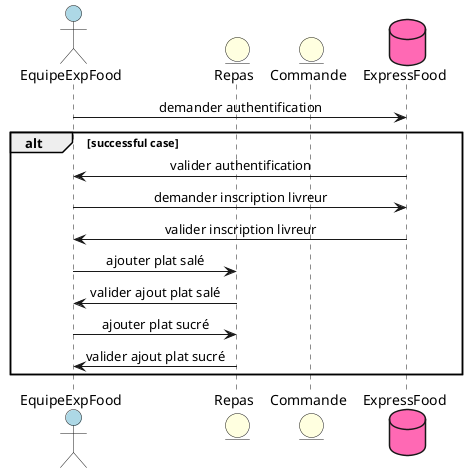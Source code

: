 @startuml EquipeExpFood

skinparam responseMessageBelowArrow true
skinparam SequenceMessageAlignment center

actor EquipeExpFood as EquipeExpFood #LightBlue

entity Repas as Repas #LightYellow
entity Commande as Commande #LightYellow

database ExpressFood as ExpressFood #HotPink

EquipeExpFood -> ExpressFood: demander authentification
alt successful case
ExpressFood -> EquipeExpFood: valider authentification 

EquipeExpFood -> ExpressFood: demander inscription livreur
ExpressFood -> EquipeExpFood: valider inscription livreur

EquipeExpFood -> Repas: ajouter plat salé
Repas -> EquipeExpFood : valider ajout plat salé

EquipeExpFood -> Repas: ajouter plat sucré
Repas -> EquipeExpFood : valider ajout plat sucré



end
@enduml